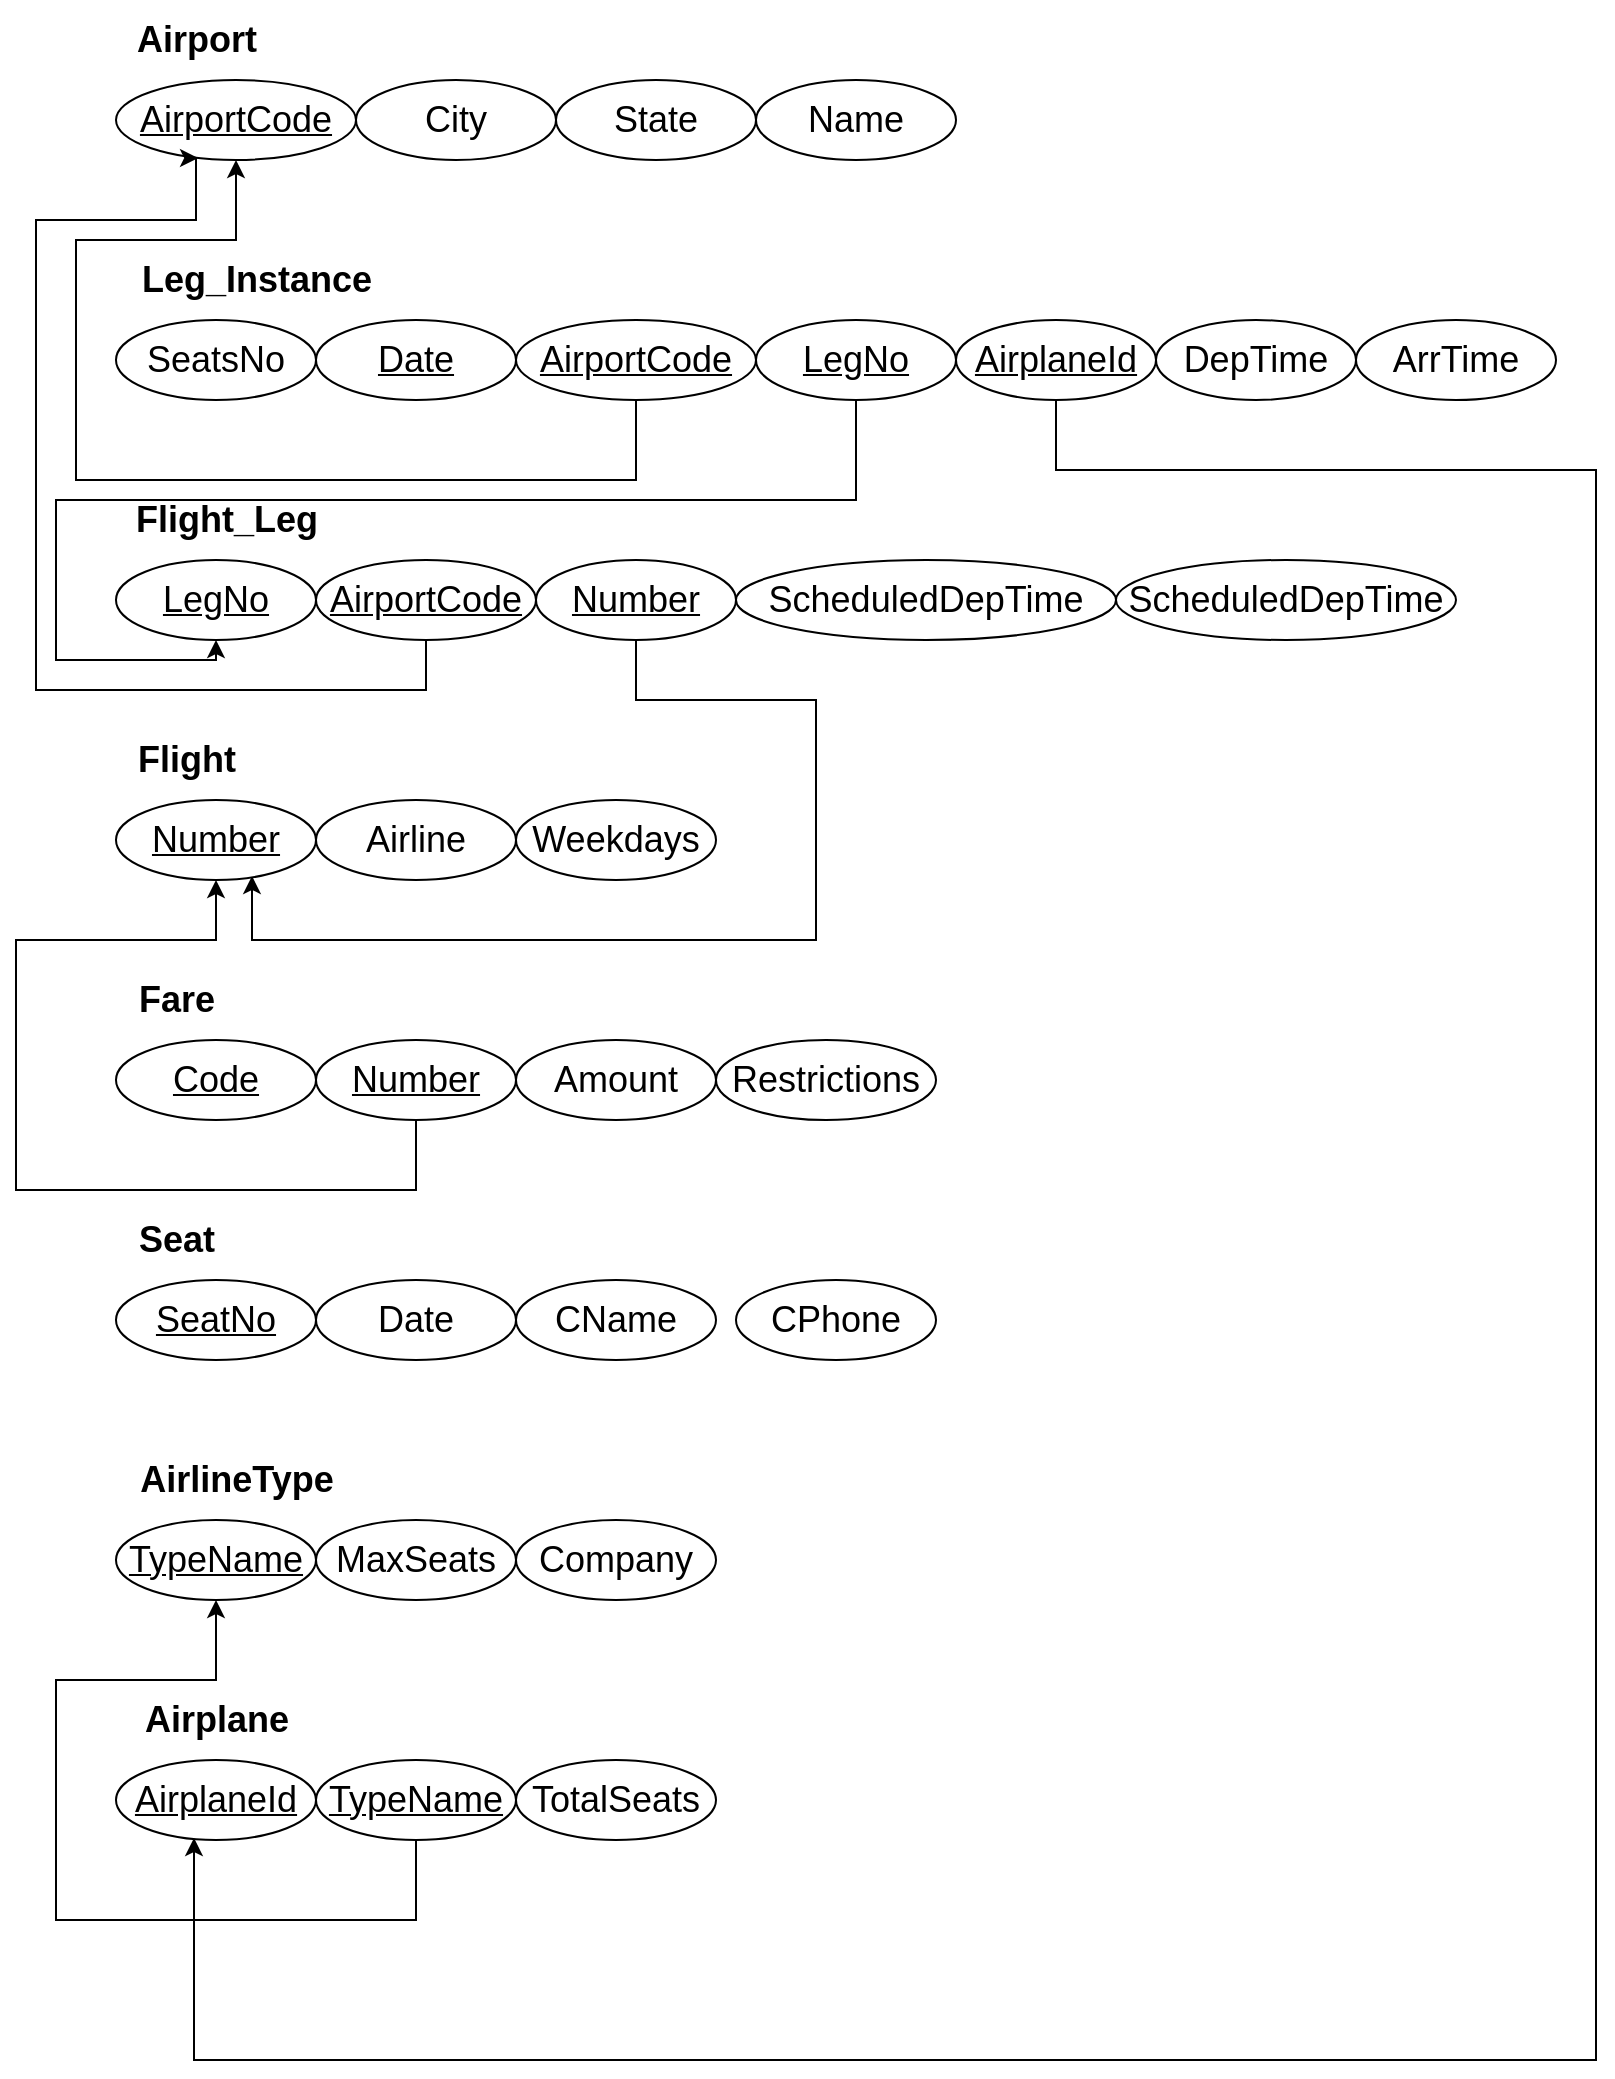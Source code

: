 <mxfile version="20.4.2" type="github">
  <diagram id="proGfRAjdQ2W4pyw41e0" name="Page-1">
    <mxGraphModel dx="1303" dy="1094" grid="1" gridSize="10" guides="1" tooltips="1" connect="1" arrows="1" fold="1" page="1" pageScale="1" pageWidth="850" pageHeight="1100" math="0" shadow="0">
      <root>
        <mxCell id="0" />
        <mxCell id="1" parent="0" />
        <mxCell id="Lak--lXeLGor-w9WOawi-1" value="&lt;b&gt;&lt;font style=&quot;font-size: 18px;&quot;&gt;Airport&lt;/font&gt;&lt;/b&gt;" style="text;html=1;align=center;verticalAlign=middle;resizable=0;points=[];autosize=1;strokeColor=none;fillColor=none;" vertex="1" parent="1">
          <mxGeometry x="80" y="40" width="80" height="40" as="geometry" />
        </mxCell>
        <mxCell id="Lak--lXeLGor-w9WOawi-2" value="&lt;b&gt;&lt;font style=&quot;font-size: 18px;&quot;&gt;Leg_Instance&lt;/font&gt;&lt;/b&gt;" style="text;html=1;align=center;verticalAlign=middle;resizable=0;points=[];autosize=1;strokeColor=none;fillColor=none;" vertex="1" parent="1">
          <mxGeometry x="80" y="160" width="140" height="40" as="geometry" />
        </mxCell>
        <mxCell id="Lak--lXeLGor-w9WOawi-3" value="&lt;b&gt;&lt;font style=&quot;font-size: 18px;&quot;&gt;Flight_Leg&lt;/font&gt;&lt;/b&gt;" style="text;html=1;align=center;verticalAlign=middle;resizable=0;points=[];autosize=1;strokeColor=none;fillColor=none;" vertex="1" parent="1">
          <mxGeometry x="80" y="280" width="110" height="40" as="geometry" />
        </mxCell>
        <mxCell id="Lak--lXeLGor-w9WOawi-4" value="&lt;b&gt;&lt;font style=&quot;font-size: 18px;&quot;&gt;Flight&lt;/font&gt;&lt;/b&gt;" style="text;html=1;align=center;verticalAlign=middle;resizable=0;points=[];autosize=1;strokeColor=none;fillColor=none;" vertex="1" parent="1">
          <mxGeometry x="80" y="400" width="70" height="40" as="geometry" />
        </mxCell>
        <mxCell id="Lak--lXeLGor-w9WOawi-5" value="&lt;b&gt;&lt;font style=&quot;font-size: 18px;&quot;&gt;Fare&lt;/font&gt;&lt;/b&gt;" style="text;html=1;align=center;verticalAlign=middle;resizable=0;points=[];autosize=1;strokeColor=none;fillColor=none;" vertex="1" parent="1">
          <mxGeometry x="80" y="520" width="60" height="40" as="geometry" />
        </mxCell>
        <mxCell id="Lak--lXeLGor-w9WOawi-6" value="&lt;b&gt;&lt;font style=&quot;font-size: 18px;&quot;&gt;Seat&lt;/font&gt;&lt;/b&gt;" style="text;html=1;align=center;verticalAlign=middle;resizable=0;points=[];autosize=1;strokeColor=none;fillColor=none;" vertex="1" parent="1">
          <mxGeometry x="80" y="640" width="60" height="40" as="geometry" />
        </mxCell>
        <mxCell id="Lak--lXeLGor-w9WOawi-7" value="&lt;b&gt;&lt;font style=&quot;font-size: 18px;&quot;&gt;AirlineType&lt;/font&gt;&lt;/b&gt;" style="text;html=1;align=center;verticalAlign=middle;resizable=0;points=[];autosize=1;strokeColor=none;fillColor=none;" vertex="1" parent="1">
          <mxGeometry x="80" y="760" width="120" height="40" as="geometry" />
        </mxCell>
        <mxCell id="Lak--lXeLGor-w9WOawi-8" value="&lt;b&gt;&lt;font style=&quot;font-size: 18px;&quot;&gt;Airplane&lt;/font&gt;&lt;/b&gt;" style="text;html=1;align=center;verticalAlign=middle;resizable=0;points=[];autosize=1;strokeColor=none;fillColor=none;" vertex="1" parent="1">
          <mxGeometry x="80" y="880" width="100" height="40" as="geometry" />
        </mxCell>
        <mxCell id="Lak--lXeLGor-w9WOawi-9" value="AirportCode" style="ellipse;whiteSpace=wrap;html=1;align=center;fontStyle=4;fontSize=18;" vertex="1" parent="1">
          <mxGeometry x="80" y="80" width="120" height="40" as="geometry" />
        </mxCell>
        <mxCell id="Lak--lXeLGor-w9WOawi-10" value="Name" style="ellipse;whiteSpace=wrap;html=1;align=center;fontSize=18;" vertex="1" parent="1">
          <mxGeometry x="400" y="80" width="100" height="40" as="geometry" />
        </mxCell>
        <mxCell id="Lak--lXeLGor-w9WOawi-11" value="State" style="ellipse;whiteSpace=wrap;html=1;align=center;fontSize=18;" vertex="1" parent="1">
          <mxGeometry x="300" y="80" width="100" height="40" as="geometry" />
        </mxCell>
        <mxCell id="Lak--lXeLGor-w9WOawi-12" value="City" style="ellipse;whiteSpace=wrap;html=1;align=center;fontSize=18;" vertex="1" parent="1">
          <mxGeometry x="200" y="80" width="100" height="40" as="geometry" />
        </mxCell>
        <mxCell id="Lak--lXeLGor-w9WOawi-13" value="SeatsNo" style="ellipse;whiteSpace=wrap;html=1;align=center;fontSize=18;" vertex="1" parent="1">
          <mxGeometry x="80" y="200" width="100" height="40" as="geometry" />
        </mxCell>
        <mxCell id="Lak--lXeLGor-w9WOawi-14" value="Date" style="ellipse;whiteSpace=wrap;html=1;align=center;fontStyle=4;fontSize=18;" vertex="1" parent="1">
          <mxGeometry x="180" y="200" width="100" height="40" as="geometry" />
        </mxCell>
        <mxCell id="Lak--lXeLGor-w9WOawi-43" style="edgeStyle=orthogonalEdgeStyle;rounded=0;orthogonalLoop=1;jettySize=auto;html=1;fontSize=18;entryX=0.5;entryY=1;entryDx=0;entryDy=0;" edge="1" parent="1" source="Lak--lXeLGor-w9WOawi-15" target="Lak--lXeLGor-w9WOawi-9">
          <mxGeometry relative="1" as="geometry">
            <mxPoint x="70" y="140" as="targetPoint" />
            <Array as="points">
              <mxPoint x="340" y="280" />
              <mxPoint x="60" y="280" />
              <mxPoint x="60" y="160" />
              <mxPoint x="140" y="160" />
            </Array>
          </mxGeometry>
        </mxCell>
        <mxCell id="Lak--lXeLGor-w9WOawi-15" value="AirportCode" style="ellipse;whiteSpace=wrap;html=1;align=center;fontStyle=4;fontSize=18;" vertex="1" parent="1">
          <mxGeometry x="280" y="200" width="120" height="40" as="geometry" />
        </mxCell>
        <mxCell id="Lak--lXeLGor-w9WOawi-46" style="edgeStyle=orthogonalEdgeStyle;rounded=0;orthogonalLoop=1;jettySize=auto;html=1;fontSize=18;entryX=0.5;entryY=1;entryDx=0;entryDy=0;" edge="1" parent="1" source="Lak--lXeLGor-w9WOawi-16" target="Lak--lXeLGor-w9WOawi-20">
          <mxGeometry relative="1" as="geometry">
            <mxPoint x="130" y="370" as="targetPoint" />
            <Array as="points">
              <mxPoint x="450" y="290" />
              <mxPoint x="50" y="290" />
              <mxPoint x="50" y="370" />
              <mxPoint x="130" y="370" />
            </Array>
          </mxGeometry>
        </mxCell>
        <mxCell id="Lak--lXeLGor-w9WOawi-16" value="LegNo" style="ellipse;whiteSpace=wrap;html=1;align=center;fontStyle=4;fontSize=18;" vertex="1" parent="1">
          <mxGeometry x="400" y="200" width="100" height="40" as="geometry" />
        </mxCell>
        <mxCell id="Lak--lXeLGor-w9WOawi-47" style="edgeStyle=orthogonalEdgeStyle;rounded=0;orthogonalLoop=1;jettySize=auto;html=1;fontSize=18;entryX=0.39;entryY=0.975;entryDx=0;entryDy=0;entryPerimeter=0;" edge="1" parent="1" source="Lak--lXeLGor-w9WOawi-17" target="Lak--lXeLGor-w9WOawi-40">
          <mxGeometry relative="1" as="geometry">
            <mxPoint x="810" y="1070" as="targetPoint" />
            <Array as="points">
              <mxPoint x="550" y="275" />
              <mxPoint x="820" y="275" />
              <mxPoint x="820" y="1070" />
              <mxPoint x="119" y="1070" />
            </Array>
          </mxGeometry>
        </mxCell>
        <mxCell id="Lak--lXeLGor-w9WOawi-17" value="AirplaneId" style="ellipse;whiteSpace=wrap;html=1;align=center;fontStyle=4;fontSize=18;" vertex="1" parent="1">
          <mxGeometry x="500" y="200" width="100" height="40" as="geometry" />
        </mxCell>
        <mxCell id="Lak--lXeLGor-w9WOawi-18" value="ArrTime" style="ellipse;whiteSpace=wrap;html=1;align=center;fontSize=18;" vertex="1" parent="1">
          <mxGeometry x="700" y="200" width="100" height="40" as="geometry" />
        </mxCell>
        <mxCell id="Lak--lXeLGor-w9WOawi-19" value="DepTime" style="ellipse;whiteSpace=wrap;html=1;align=center;fontSize=18;" vertex="1" parent="1">
          <mxGeometry x="600" y="200" width="100" height="40" as="geometry" />
        </mxCell>
        <mxCell id="Lak--lXeLGor-w9WOawi-20" value="&lt;u&gt;LegNo&lt;/u&gt;" style="ellipse;whiteSpace=wrap;html=1;align=center;fontSize=18;" vertex="1" parent="1">
          <mxGeometry x="80" y="320" width="100" height="40" as="geometry" />
        </mxCell>
        <mxCell id="Lak--lXeLGor-w9WOawi-49" style="edgeStyle=orthogonalEdgeStyle;rounded=0;orthogonalLoop=1;jettySize=auto;html=1;fontSize=18;entryX=0.68;entryY=0.95;entryDx=0;entryDy=0;entryPerimeter=0;" edge="1" parent="1" source="Lak--lXeLGor-w9WOawi-21" target="Lak--lXeLGor-w9WOawi-25">
          <mxGeometry relative="1" as="geometry">
            <mxPoint x="150" y="510" as="targetPoint" />
            <Array as="points">
              <mxPoint x="340" y="390" />
              <mxPoint x="430" y="390" />
              <mxPoint x="430" y="510" />
              <mxPoint x="148" y="510" />
            </Array>
          </mxGeometry>
        </mxCell>
        <mxCell id="Lak--lXeLGor-w9WOawi-21" value="Number" style="ellipse;whiteSpace=wrap;html=1;align=center;fontStyle=4;fontSize=18;" vertex="1" parent="1">
          <mxGeometry x="290" y="320" width="100" height="40" as="geometry" />
        </mxCell>
        <mxCell id="Lak--lXeLGor-w9WOawi-44" style="edgeStyle=orthogonalEdgeStyle;rounded=0;orthogonalLoop=1;jettySize=auto;html=1;fontSize=18;entryX=0.342;entryY=0.975;entryDx=0;entryDy=0;entryPerimeter=0;" edge="1" parent="1" source="Lak--lXeLGor-w9WOawi-22" target="Lak--lXeLGor-w9WOawi-9">
          <mxGeometry relative="1" as="geometry">
            <mxPoint x="120" y="150" as="targetPoint" />
            <Array as="points">
              <mxPoint x="235" y="385" />
              <mxPoint x="40" y="385" />
              <mxPoint x="40" y="150" />
              <mxPoint x="120" y="150" />
            </Array>
          </mxGeometry>
        </mxCell>
        <mxCell id="Lak--lXeLGor-w9WOawi-22" value="AirportCode" style="ellipse;whiteSpace=wrap;html=1;align=center;fontStyle=4;fontSize=18;" vertex="1" parent="1">
          <mxGeometry x="180" y="320" width="110" height="40" as="geometry" />
        </mxCell>
        <mxCell id="Lak--lXeLGor-w9WOawi-23" value="ScheduledDepTime" style="ellipse;whiteSpace=wrap;html=1;align=center;fontSize=18;" vertex="1" parent="1">
          <mxGeometry x="580" y="320" width="170" height="40" as="geometry" />
        </mxCell>
        <mxCell id="Lak--lXeLGor-w9WOawi-24" value="ScheduledDepTime" style="ellipse;whiteSpace=wrap;html=1;align=center;fontSize=18;" vertex="1" parent="1">
          <mxGeometry x="390" y="320" width="190" height="40" as="geometry" />
        </mxCell>
        <mxCell id="Lak--lXeLGor-w9WOawi-25" value="Number" style="ellipse;whiteSpace=wrap;html=1;align=center;fontStyle=4;fontSize=18;" vertex="1" parent="1">
          <mxGeometry x="80" y="440" width="100" height="40" as="geometry" />
        </mxCell>
        <mxCell id="Lak--lXeLGor-w9WOawi-26" value="Weekdays" style="ellipse;whiteSpace=wrap;html=1;align=center;fontSize=18;" vertex="1" parent="1">
          <mxGeometry x="280" y="440" width="100" height="40" as="geometry" />
        </mxCell>
        <mxCell id="Lak--lXeLGor-w9WOawi-27" value="Airline" style="ellipse;whiteSpace=wrap;html=1;align=center;fontSize=18;" vertex="1" parent="1">
          <mxGeometry x="180" y="440" width="100" height="40" as="geometry" />
        </mxCell>
        <mxCell id="Lak--lXeLGor-w9WOawi-48" style="edgeStyle=orthogonalEdgeStyle;rounded=0;orthogonalLoop=1;jettySize=auto;html=1;fontSize=18;entryX=0.5;entryY=1;entryDx=0;entryDy=0;" edge="1" parent="1" source="Lak--lXeLGor-w9WOawi-28" target="Lak--lXeLGor-w9WOawi-25">
          <mxGeometry relative="1" as="geometry">
            <mxPoint x="50" y="470" as="targetPoint" />
            <Array as="points">
              <mxPoint x="230" y="635" />
              <mxPoint x="30" y="635" />
              <mxPoint x="30" y="510" />
              <mxPoint x="130" y="510" />
            </Array>
          </mxGeometry>
        </mxCell>
        <mxCell id="Lak--lXeLGor-w9WOawi-28" value="Number" style="ellipse;whiteSpace=wrap;html=1;align=center;fontStyle=4;fontSize=18;" vertex="1" parent="1">
          <mxGeometry x="180" y="560" width="100" height="40" as="geometry" />
        </mxCell>
        <mxCell id="Lak--lXeLGor-w9WOawi-29" value="Code" style="ellipse;whiteSpace=wrap;html=1;align=center;fontStyle=4;fontSize=18;" vertex="1" parent="1">
          <mxGeometry x="80" y="560" width="100" height="40" as="geometry" />
        </mxCell>
        <mxCell id="Lak--lXeLGor-w9WOawi-30" value="Restrictions" style="ellipse;whiteSpace=wrap;html=1;align=center;fontSize=18;" vertex="1" parent="1">
          <mxGeometry x="380" y="560" width="110" height="40" as="geometry" />
        </mxCell>
        <mxCell id="Lak--lXeLGor-w9WOawi-31" value="Amount" style="ellipse;whiteSpace=wrap;html=1;align=center;fontSize=18;" vertex="1" parent="1">
          <mxGeometry x="280" y="560" width="100" height="40" as="geometry" />
        </mxCell>
        <mxCell id="Lak--lXeLGor-w9WOawi-32" value="SeatNo" style="ellipse;whiteSpace=wrap;html=1;align=center;fontStyle=4;fontSize=18;" vertex="1" parent="1">
          <mxGeometry x="80" y="680" width="100" height="40" as="geometry" />
        </mxCell>
        <mxCell id="Lak--lXeLGor-w9WOawi-33" value="CPhone" style="ellipse;whiteSpace=wrap;html=1;align=center;fontSize=18;" vertex="1" parent="1">
          <mxGeometry x="390" y="680" width="100" height="40" as="geometry" />
        </mxCell>
        <mxCell id="Lak--lXeLGor-w9WOawi-34" value="CName" style="ellipse;whiteSpace=wrap;html=1;align=center;fontSize=18;" vertex="1" parent="1">
          <mxGeometry x="280" y="680" width="100" height="40" as="geometry" />
        </mxCell>
        <mxCell id="Lak--lXeLGor-w9WOawi-35" value="Date" style="ellipse;whiteSpace=wrap;html=1;align=center;fontSize=18;" vertex="1" parent="1">
          <mxGeometry x="180" y="680" width="100" height="40" as="geometry" />
        </mxCell>
        <mxCell id="Lak--lXeLGor-w9WOawi-36" value="TypeName" style="ellipse;whiteSpace=wrap;html=1;align=center;fontStyle=4;fontSize=18;" vertex="1" parent="1">
          <mxGeometry x="80" y="800" width="100" height="40" as="geometry" />
        </mxCell>
        <mxCell id="Lak--lXeLGor-w9WOawi-37" value="MaxSeats" style="ellipse;whiteSpace=wrap;html=1;align=center;fontSize=18;" vertex="1" parent="1">
          <mxGeometry x="180" y="800" width="100" height="40" as="geometry" />
        </mxCell>
        <mxCell id="Lak--lXeLGor-w9WOawi-38" value="Company" style="ellipse;whiteSpace=wrap;html=1;align=center;fontSize=18;" vertex="1" parent="1">
          <mxGeometry x="280" y="800" width="100" height="40" as="geometry" />
        </mxCell>
        <mxCell id="Lak--lXeLGor-w9WOawi-42" style="edgeStyle=orthogonalEdgeStyle;rounded=0;orthogonalLoop=1;jettySize=auto;html=1;fontSize=18;entryX=0.5;entryY=1;entryDx=0;entryDy=0;" edge="1" parent="1" source="Lak--lXeLGor-w9WOawi-39" target="Lak--lXeLGor-w9WOawi-36">
          <mxGeometry relative="1" as="geometry">
            <mxPoint x="60" y="850" as="targetPoint" />
            <Array as="points">
              <mxPoint x="230" y="1000" />
              <mxPoint x="50" y="1000" />
              <mxPoint x="50" y="880" />
              <mxPoint x="130" y="880" />
            </Array>
          </mxGeometry>
        </mxCell>
        <mxCell id="Lak--lXeLGor-w9WOawi-39" value="TypeName" style="ellipse;whiteSpace=wrap;html=1;align=center;fontStyle=4;fontSize=18;" vertex="1" parent="1">
          <mxGeometry x="180" y="920" width="100" height="40" as="geometry" />
        </mxCell>
        <mxCell id="Lak--lXeLGor-w9WOawi-40" value="AirplaneId" style="ellipse;whiteSpace=wrap;html=1;align=center;fontStyle=4;fontSize=18;" vertex="1" parent="1">
          <mxGeometry x="80" y="920" width="100" height="40" as="geometry" />
        </mxCell>
        <mxCell id="Lak--lXeLGor-w9WOawi-41" value="TotalSeats" style="ellipse;whiteSpace=wrap;html=1;align=center;fontSize=18;" vertex="1" parent="1">
          <mxGeometry x="280" y="920" width="100" height="40" as="geometry" />
        </mxCell>
      </root>
    </mxGraphModel>
  </diagram>
</mxfile>
